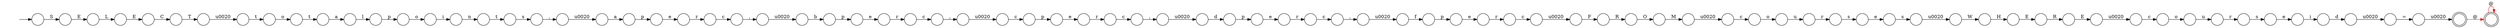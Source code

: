 digraph Automaton {
  rankdir = LR;
  0 [shape=circle,label=""];
  0 -> 73 [label="c"]
  1 [shape=circle,label=""];
  1 -> 36 [label="L"]
  2 [shape=circle,label=""];
  2 -> 37 [label="p"]
  3 [shape=circle,label=""];
  3 -> 81 [label="\u0020"]
  4 [shape=circle,label=""];
  4 -> 34 [label="c"]
  5 [shape=circle,label=""];
  5 -> 40 [label="d"]
  6 [shape=circle,label=""];
  6 -> 50 [label="t"]
  7 [shape=circle,label=""];
  7 -> 6 [label="n"]
  8 [shape=circle,label=""];
  8 -> 78 [label="r"]
  9 [shape=circle,label=""];
  9 -> 15 [label="l"]
  10 [shape=circle,label=""];
  10 -> 77 [label="O"]
  11 [shape=circle,label=""];
  11 -> 63 [label="c"]
  12 [shape=circle,label=""];
  12 -> 70 [label="t"]
  13 [shape=circle,label=""];
  13 -> 0 [label="r"]
  14 [shape=circle,label=""];
  14 -> 72 [label="r"]
  15 [shape=circle,label=""];
  15 -> 65 [label="p"]
  16 [shape=circle,label=""];
  16 -> 22 [label="r"]
  17 [shape=circle,label=""];
  17 -> 2 [label="c"]
  18 [shape=circle,label=""];
  18 -> 82 [label="a"]
  19 [shape=circle,label=""];
  19 -> 24 [label="="]
  20 [shape=circle,label=""];
  20 -> 28 [label="c"]
  21 [shape=circle,label=""];
  21 -> 49 [label="d"]
  22 [shape=circle,label=""];
  22 -> 44 [label="s"]
  23 [shape=circle,label=""];
  23 -> 16 [label="u"]
  24 [shape=circle,label=""];
  24 -> 62 [label="\u0020"]
  25 [shape=circle,label=""];
  25 -> 83 [label="\u0020"]
  26 [shape=circle,label=""];
  26 -> 79 [label="R"]
  27 [shape=circle,label=""];
  27 -> 53 [label="\u0020"]
  28 [shape=circle,label=""];
  28 -> 64 [label="o"]
  29 [shape=circle,label=""];
  29 -> 45 [label="r"]
  30 [shape=circle,label=""];
  30 -> 27 [label="T"]
  31 [shape=circle,label=""];
  31 -> 42 [label="e"]
  32 [shape=circle,label=""];
  32 -> 47 [label="\u0020"]
  33 [shape=circle,label=""];
  33 -> 11 [label="\u0020"]
  34 [shape=circle,label=""];
  34 -> 3 [label=","]
  35 [shape=circle,label=""];
  35 -> 26 [label="E"]
  36 [shape=circle,label=""];
  36 -> 48 [label="E"]
  37 [shape=circle,label=""];
  37 -> 13 [label="e"]
  38 [shape=circle,label=""];
  38 -> 1 [label="E"]
  39 [shape=circle,label=""];
  39 -> 85 [label=","]
  40 [shape=circle,label=""];
  40 -> 19 [label="\u0020"]
  41 [shape=circle,label=""];
  41 -> 8 [label="e"]
  42 [shape=circle,label=""];
  42 -> 25 [label="s"]
  43 [shape=circle,label=""];
  43 -> 4 [label="r"]
  44 [shape=circle,label=""];
  44 -> 74 [label="e"]
  45 [shape=circle,label=""];
  45 -> 58 [label="c"]
  46 [shape=circle,label=""];
  46 -> 41 [label="p"]
  47 [shape=circle,label=""];
  47 -> 52 [label="f"]
  48 [shape=circle,label=""];
  48 -> 30 [label="C"]
  49 [shape=circle,label=""];
  49 -> 71 [label="p"]
  50 [shape=circle,label=""];
  50 -> 39 [label="s"]
  51 [shape=circle,label=""];
  51 -> 54 [label="r"]
  52 [shape=circle,label=""];
  52 -> 56 [label="p"]
  53 [shape=circle,label=""];
  53 -> 80 [label="t"]
  54 [shape=circle,label=""];
  54 -> 66 [label="c"]
  55 [shape=doublecircle,label=""];
  55 -> 55 [label="@",color=red]
  56 [shape=circle,label=""];
  56 -> 29 [label="e"]
  57 [shape=circle,label=""];
  57 -> 7 [label="i"]
  58 [shape=circle,label=""];
  58 -> 67 [label="\u0020"]
  59 [shape=circle,label=""];
  59 -> 17 [label="\u0020"]
  60 [shape=circle,label=""];
  60 -> 10 [label="R"]
  61 [shape=circle,label=""];
  initial [shape=plaintext,label=""];
  initial -> 61
  61 -> 38 [label="S"]
  62 [shape=doublecircle,label=""];
  62 -> 55 [label="@",color=red]
  63 [shape=circle,label=""];
  63 -> 23 [label="o"]
  64 [shape=circle,label=""];
  64 -> 14 [label="u"]
  65 [shape=circle,label=""];
  65 -> 57 [label="o"]
  66 [shape=circle,label=""];
  66 -> 32 [label=","]
  67 [shape=circle,label=""];
  67 -> 60 [label="F"]
  68 [shape=circle,label=""];
  68 -> 35 [label="H"]
  69 [shape=circle,label=""];
  69 -> 21 [label="\u0020"]
  70 [shape=circle,label=""];
  70 -> 9 [label="a"]
  71 [shape=circle,label=""];
  71 -> 51 [label="e"]
  72 [shape=circle,label=""];
  72 -> 31 [label="s"]
  73 [shape=circle,label=""];
  73 -> 69 [label=","]
  74 [shape=circle,label=""];
  74 -> 5 [label="i"]
  75 [shape=circle,label=""];
  75 -> 59 [label=","]
  76 [shape=circle,label=""];
  76 -> 20 [label="\u0020"]
  77 [shape=circle,label=""];
  77 -> 76 [label="M"]
  78 [shape=circle,label=""];
  78 -> 75 [label="c"]
  79 [shape=circle,label=""];
  79 -> 33 [label="E"]
  80 [shape=circle,label=""];
  80 -> 12 [label="o"]
  81 [shape=circle,label=""];
  81 -> 46 [label="b"]
  82 [shape=circle,label=""];
  82 -> 84 [label="p"]
  83 [shape=circle,label=""];
  83 -> 68 [label="W"]
  84 [shape=circle,label=""];
  84 -> 43 [label="e"]
  85 [shape=circle,label=""];
  85 -> 18 [label="\u0020"]
}
